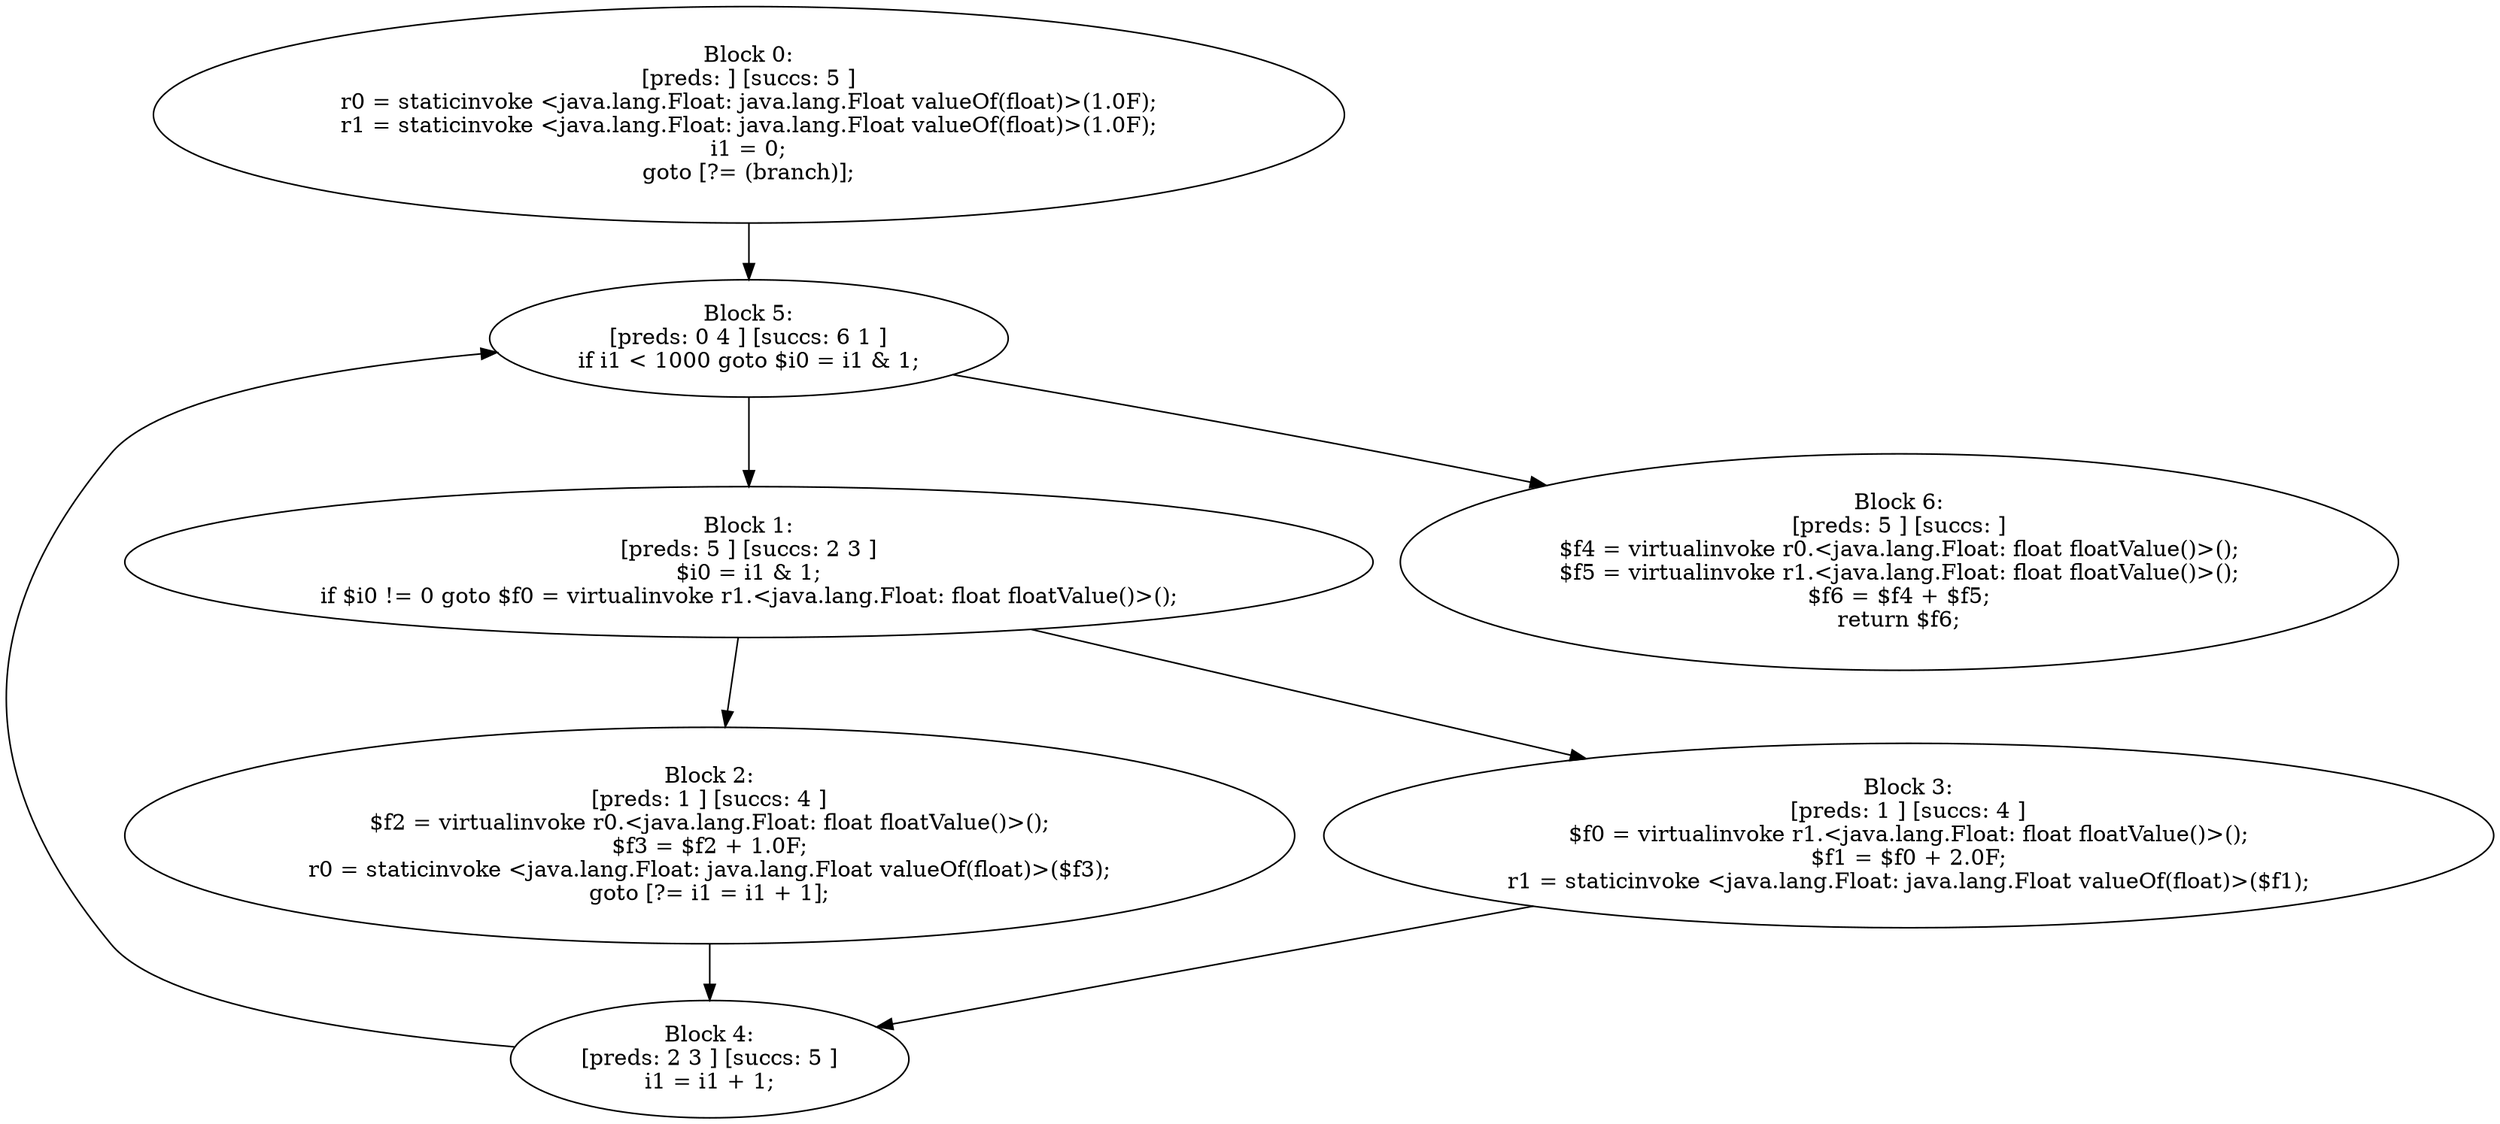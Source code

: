 digraph "unitGraph" {
    "Block 0:
[preds: ] [succs: 5 ]
r0 = staticinvoke <java.lang.Float: java.lang.Float valueOf(float)>(1.0F);
r1 = staticinvoke <java.lang.Float: java.lang.Float valueOf(float)>(1.0F);
i1 = 0;
goto [?= (branch)];
"
    "Block 1:
[preds: 5 ] [succs: 2 3 ]
$i0 = i1 & 1;
if $i0 != 0 goto $f0 = virtualinvoke r1.<java.lang.Float: float floatValue()>();
"
    "Block 2:
[preds: 1 ] [succs: 4 ]
$f2 = virtualinvoke r0.<java.lang.Float: float floatValue()>();
$f3 = $f2 + 1.0F;
r0 = staticinvoke <java.lang.Float: java.lang.Float valueOf(float)>($f3);
goto [?= i1 = i1 + 1];
"
    "Block 3:
[preds: 1 ] [succs: 4 ]
$f0 = virtualinvoke r1.<java.lang.Float: float floatValue()>();
$f1 = $f0 + 2.0F;
r1 = staticinvoke <java.lang.Float: java.lang.Float valueOf(float)>($f1);
"
    "Block 4:
[preds: 2 3 ] [succs: 5 ]
i1 = i1 + 1;
"
    "Block 5:
[preds: 0 4 ] [succs: 6 1 ]
if i1 < 1000 goto $i0 = i1 & 1;
"
    "Block 6:
[preds: 5 ] [succs: ]
$f4 = virtualinvoke r0.<java.lang.Float: float floatValue()>();
$f5 = virtualinvoke r1.<java.lang.Float: float floatValue()>();
$f6 = $f4 + $f5;
return $f6;
"
    "Block 0:
[preds: ] [succs: 5 ]
r0 = staticinvoke <java.lang.Float: java.lang.Float valueOf(float)>(1.0F);
r1 = staticinvoke <java.lang.Float: java.lang.Float valueOf(float)>(1.0F);
i1 = 0;
goto [?= (branch)];
"->"Block 5:
[preds: 0 4 ] [succs: 6 1 ]
if i1 < 1000 goto $i0 = i1 & 1;
";
    "Block 1:
[preds: 5 ] [succs: 2 3 ]
$i0 = i1 & 1;
if $i0 != 0 goto $f0 = virtualinvoke r1.<java.lang.Float: float floatValue()>();
"->"Block 2:
[preds: 1 ] [succs: 4 ]
$f2 = virtualinvoke r0.<java.lang.Float: float floatValue()>();
$f3 = $f2 + 1.0F;
r0 = staticinvoke <java.lang.Float: java.lang.Float valueOf(float)>($f3);
goto [?= i1 = i1 + 1];
";
    "Block 1:
[preds: 5 ] [succs: 2 3 ]
$i0 = i1 & 1;
if $i0 != 0 goto $f0 = virtualinvoke r1.<java.lang.Float: float floatValue()>();
"->"Block 3:
[preds: 1 ] [succs: 4 ]
$f0 = virtualinvoke r1.<java.lang.Float: float floatValue()>();
$f1 = $f0 + 2.0F;
r1 = staticinvoke <java.lang.Float: java.lang.Float valueOf(float)>($f1);
";
    "Block 2:
[preds: 1 ] [succs: 4 ]
$f2 = virtualinvoke r0.<java.lang.Float: float floatValue()>();
$f3 = $f2 + 1.0F;
r0 = staticinvoke <java.lang.Float: java.lang.Float valueOf(float)>($f3);
goto [?= i1 = i1 + 1];
"->"Block 4:
[preds: 2 3 ] [succs: 5 ]
i1 = i1 + 1;
";
    "Block 3:
[preds: 1 ] [succs: 4 ]
$f0 = virtualinvoke r1.<java.lang.Float: float floatValue()>();
$f1 = $f0 + 2.0F;
r1 = staticinvoke <java.lang.Float: java.lang.Float valueOf(float)>($f1);
"->"Block 4:
[preds: 2 3 ] [succs: 5 ]
i1 = i1 + 1;
";
    "Block 4:
[preds: 2 3 ] [succs: 5 ]
i1 = i1 + 1;
"->"Block 5:
[preds: 0 4 ] [succs: 6 1 ]
if i1 < 1000 goto $i0 = i1 & 1;
";
    "Block 5:
[preds: 0 4 ] [succs: 6 1 ]
if i1 < 1000 goto $i0 = i1 & 1;
"->"Block 6:
[preds: 5 ] [succs: ]
$f4 = virtualinvoke r0.<java.lang.Float: float floatValue()>();
$f5 = virtualinvoke r1.<java.lang.Float: float floatValue()>();
$f6 = $f4 + $f5;
return $f6;
";
    "Block 5:
[preds: 0 4 ] [succs: 6 1 ]
if i1 < 1000 goto $i0 = i1 & 1;
"->"Block 1:
[preds: 5 ] [succs: 2 3 ]
$i0 = i1 & 1;
if $i0 != 0 goto $f0 = virtualinvoke r1.<java.lang.Float: float floatValue()>();
";
}
